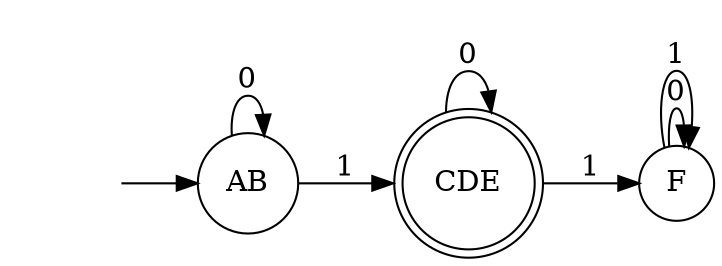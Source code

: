digraph "tfm\static\imagem\AFD_MIN" {
	graph [rankdir=LR]
	"" [label="" shape=plaintext]
	CDE [label=CDE shape=doublecircle]
	AB [label=AB shape=circle]
	F [label=F shape=circle]
	"" -> AB [label=""]
	AB -> AB [label=0]
	AB -> CDE [label=1]
	CDE -> CDE [label=0]
	CDE -> F [label=1]
	F -> F [label=0]
	F -> F [label=1]
}
